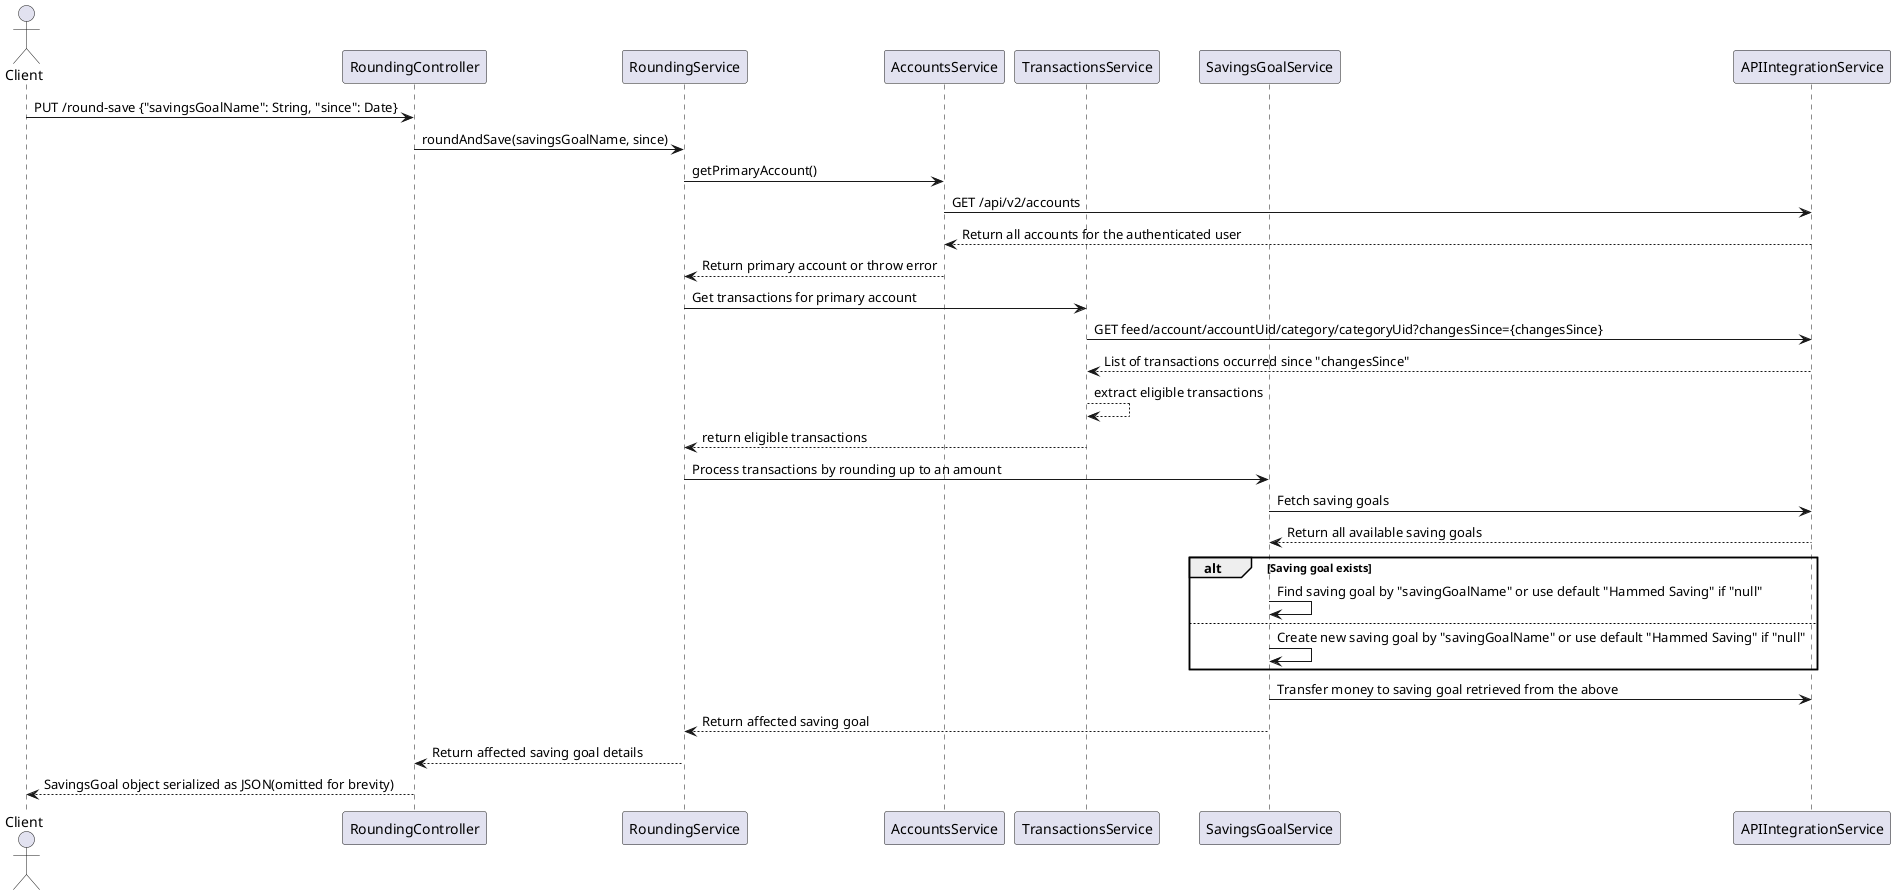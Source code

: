 @startuml
actor Client
participant RoundingController
participant RoundingService
participant AccountsService
participant TransactionsService
participant SavingsGoalService
participant APIIntegrationService

Client -> RoundingController: PUT /round-save {"savingsGoalName": String, "since": Date}
RoundingController -> RoundingService: roundAndSave(savingsGoalName, since)
RoundingService -> AccountsService: getPrimaryAccount()
AccountsService -> APIIntegrationService: GET /api/v2/accounts
APIIntegrationService --> AccountsService: Return all accounts for the authenticated user
AccountsService --> RoundingService: Return primary account or throw error

RoundingService -> TransactionsService: Get transactions for primary account
TransactionsService -> APIIntegrationService: GET feed/account/accountUid/category/categoryUid?changesSince={changesSince}
APIIntegrationService --> TransactionsService: List of transactions occurred since "changesSince"
TransactionsService --> TransactionsService: extract eligible transactions
TransactionsService --> RoundingService: return eligible transactions

RoundingService -> SavingsGoalService: Process transactions by rounding up to an amount
SavingsGoalService -> APIIntegrationService: Fetch saving goals
APIIntegrationService --> SavingsGoalService: Return all available saving goals

alt Saving goal exists
    SavingsGoalService -> SavingsGoalService: Find saving goal by "savingGoalName" or use default "Hammed Saving" if "null"
else
    SavingsGoalService -> SavingsGoalService: Create new saving goal by "savingGoalName" or use default "Hammed Saving" if "null"
end

SavingsGoalService -> APIIntegrationService: Transfer money to saving goal retrieved from the above
SavingsGoalService --> RoundingService: Return affected saving goal

RoundingService --> RoundingController: Return affected saving goal details
RoundingController --> Client: SavingsGoal object serialized as JSON(omitted for brevity)
@enduml